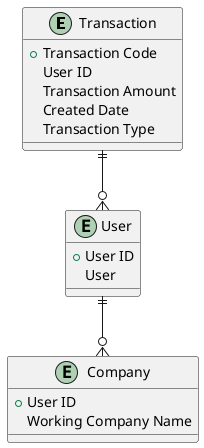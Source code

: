 @startuml
entity Transaction {
   + Transaction Code
   User ID
   Transaction Amount
   Created Date
   Transaction Type
}

entity User {
   + User ID
   User
}

entity Company {
   + User ID
   Working Company Name
}

Transaction ||--o{ User
User ||--o{ Company
@enduml
